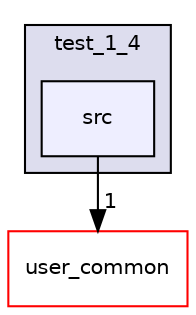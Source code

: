 digraph "user_proj/test_1_4/src" {
  compound=true
  node [ fontsize="10", fontname="Helvetica"];
  edge [ labelfontsize="10", labelfontname="Helvetica"];
  subgraph clusterdir_8b92454ff004cf971f6d9e0f16950f38 {
    graph [ bgcolor="#ddddee", pencolor="black", label="test_1_4" fontname="Helvetica", fontsize="10", URL="dir_8b92454ff004cf971f6d9e0f16950f38.html"]
  dir_c7d6546bc9ba9aa5072b4e16ef660f97 [shape=box, label="src", style="filled", fillcolor="#eeeeff", pencolor="black", URL="dir_c7d6546bc9ba9aa5072b4e16ef660f97.html"];
  }
  dir_3a5750680ef3b28b662cb739d8664c22 [shape=box label="user_common" fillcolor="white" style="filled" color="red" URL="dir_3a5750680ef3b28b662cb739d8664c22.html"];
  dir_c7d6546bc9ba9aa5072b4e16ef660f97->dir_3a5750680ef3b28b662cb739d8664c22 [headlabel="1", labeldistance=1.5 headhref="dir_000032_000003.html"];
}
